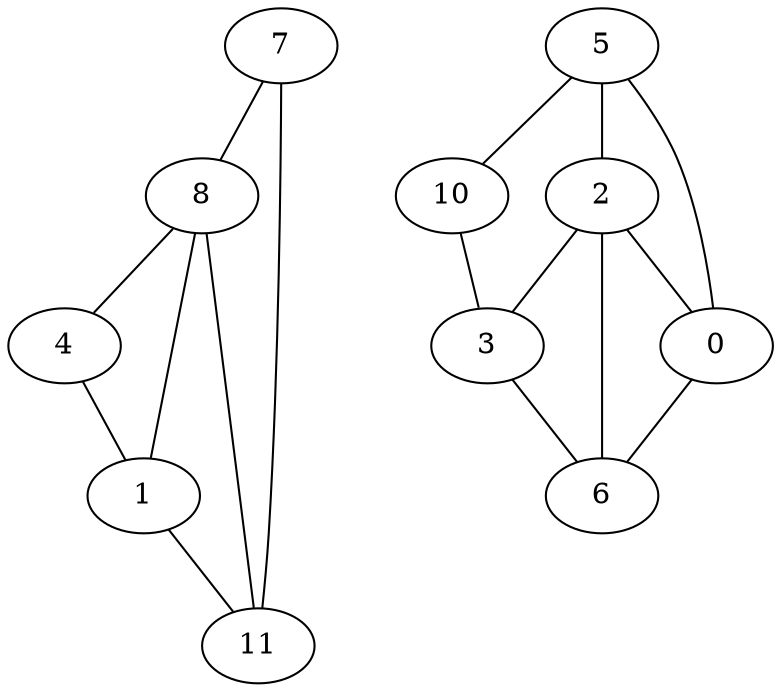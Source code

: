 graph G {
  8 -- 4;
  2 -- 3;
  1 -- 11;
  0 -- 6;
  3 -- 6;
  10 -- 3;
  7 -- 11;
  7 -- 8;
  11 -- 8;
  2 -- 0;
  6 -- 2;
  5 -- 2;
  5 -- 10;
  5 -- 0;
  8 -- 1;
  4 -- 1;
}
